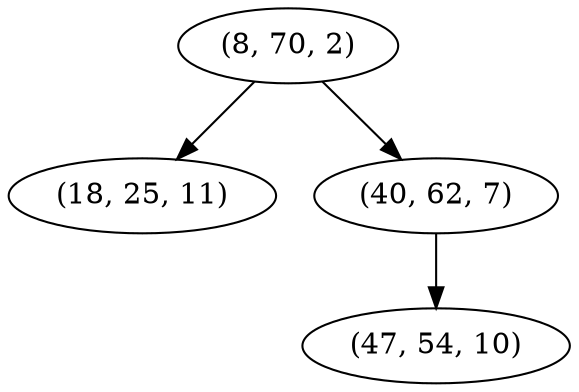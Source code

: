 digraph tree {
    "(8, 70, 2)";
    "(18, 25, 11)";
    "(40, 62, 7)";
    "(47, 54, 10)";
    "(8, 70, 2)" -> "(18, 25, 11)";
    "(8, 70, 2)" -> "(40, 62, 7)";
    "(40, 62, 7)" -> "(47, 54, 10)";
}
